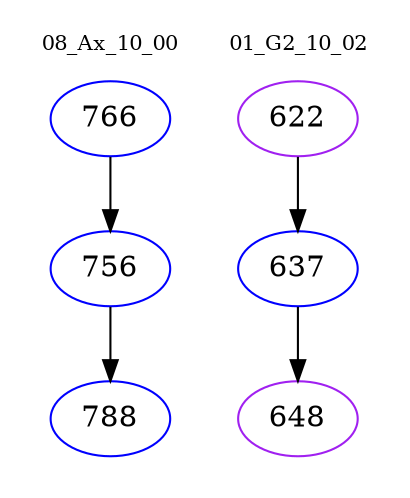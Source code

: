digraph{
subgraph cluster_0 {
color = white
label = "08_Ax_10_00";
fontsize=10;
T0_766 [label="766", color="blue"]
T0_766 -> T0_756 [color="black"]
T0_756 [label="756", color="blue"]
T0_756 -> T0_788 [color="black"]
T0_788 [label="788", color="blue"]
}
subgraph cluster_1 {
color = white
label = "01_G2_10_02";
fontsize=10;
T1_622 [label="622", color="purple"]
T1_622 -> T1_637 [color="black"]
T1_637 [label="637", color="blue"]
T1_637 -> T1_648 [color="black"]
T1_648 [label="648", color="purple"]
}
}
